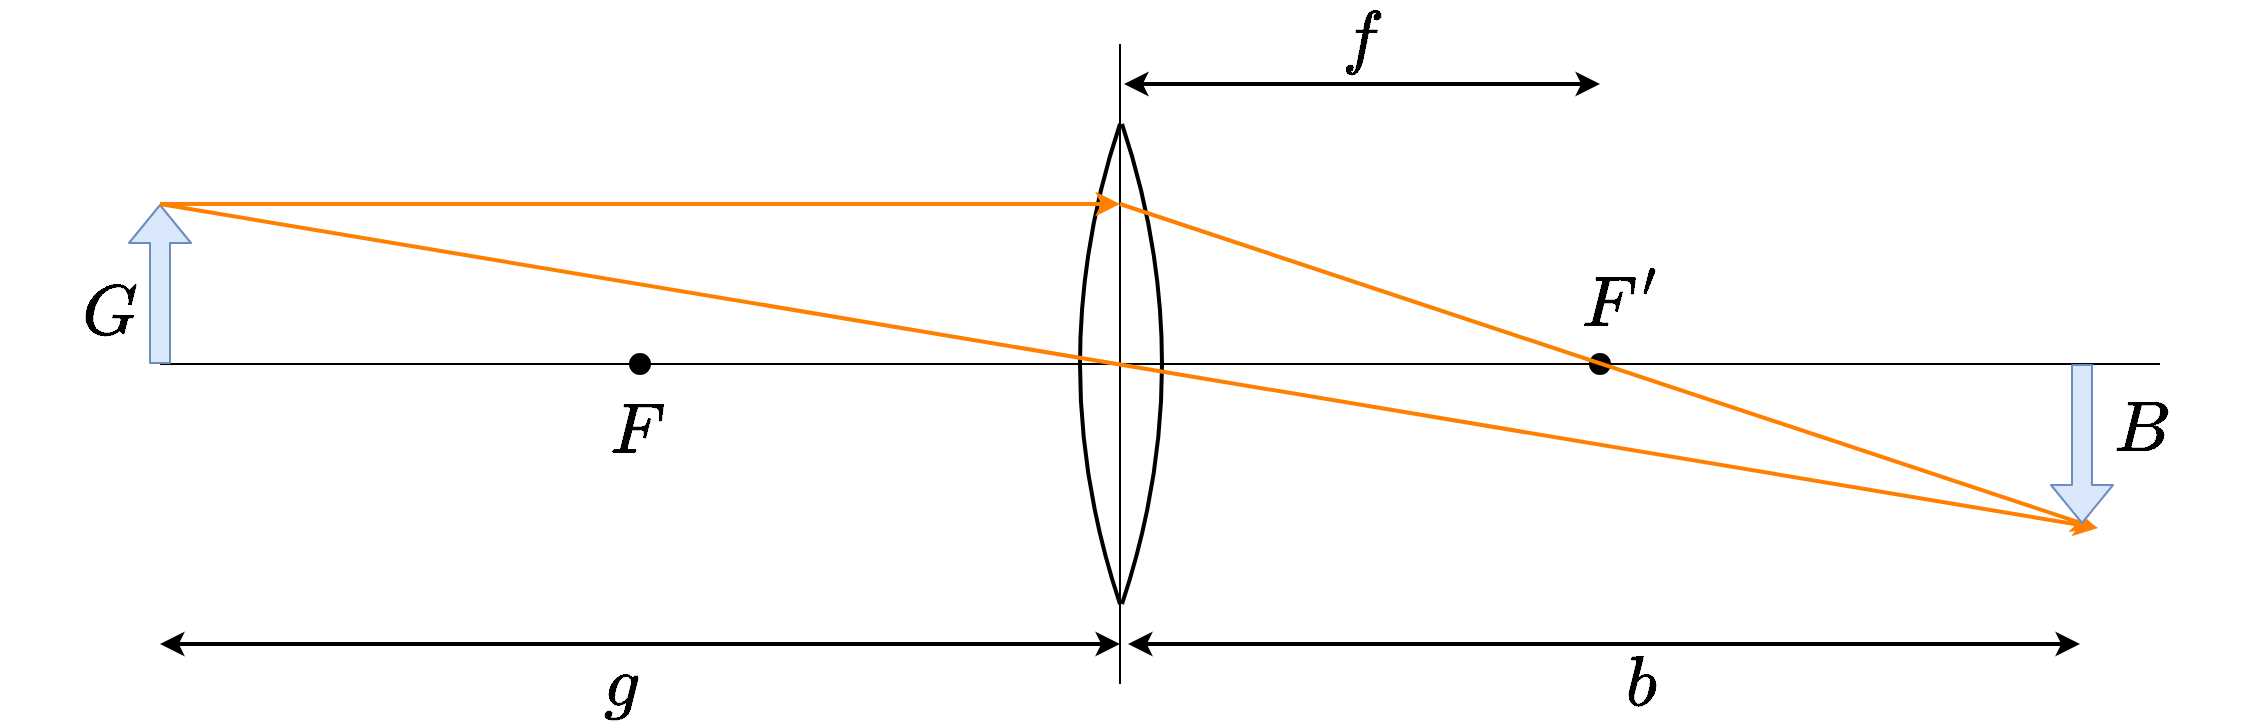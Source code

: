 <mxfile version="17.2.4" type="device"><diagram id="yk_YAQknOWm1ucxQ0pP4" name="Seite-1"><mxGraphModel dx="1845" dy="676" grid="1" gridSize="10" guides="1" tooltips="1" connect="1" arrows="1" fold="1" page="1" pageScale="1" pageWidth="827" pageHeight="1169" math="1" shadow="0"><root><mxCell id="0"/><mxCell id="1" parent="0"/><mxCell id="UqjRuf2m8yZzdRzJUsoR-1" value="" style="endArrow=none;html=1;curved=1;strokeWidth=2;" edge="1" parent="1"><mxGeometry width="50" height="50" relative="1" as="geometry"><mxPoint x="400" y="480" as="sourcePoint"/><mxPoint x="400" y="240" as="targetPoint"/><Array as="points"><mxPoint x="360" y="360"/></Array></mxGeometry></mxCell><mxCell id="UqjRuf2m8yZzdRzJUsoR-2" value="" style="endArrow=none;html=1;curved=1;strokeWidth=2;" edge="1" parent="1"><mxGeometry width="50" height="50" relative="1" as="geometry"><mxPoint x="401" y="240" as="sourcePoint"/><mxPoint x="401" y="480" as="targetPoint"/><Array as="points"><mxPoint x="441" y="360"/></Array></mxGeometry></mxCell><mxCell id="UqjRuf2m8yZzdRzJUsoR-3" value="" style="endArrow=none;html=1;strokeWidth=1;curved=1;" edge="1" parent="1"><mxGeometry width="50" height="50" relative="1" as="geometry"><mxPoint x="400" y="520" as="sourcePoint"/><mxPoint x="400" y="200" as="targetPoint"/></mxGeometry></mxCell><mxCell id="UqjRuf2m8yZzdRzJUsoR-4" value="" style="endArrow=none;html=1;strokeWidth=1;curved=1;startArrow=none;" edge="1" parent="1" source="UqjRuf2m8yZzdRzJUsoR-5"><mxGeometry width="50" height="50" relative="1" as="geometry"><mxPoint x="-80" y="360" as="sourcePoint"/><mxPoint x="920" y="360" as="targetPoint"/></mxGeometry></mxCell><mxCell id="UqjRuf2m8yZzdRzJUsoR-5" value="" style="ellipse;whiteSpace=wrap;html=1;aspect=fixed;fillColor=#000000;" vertex="1" parent="1"><mxGeometry x="635" y="355" width="10" height="10" as="geometry"/></mxCell><mxCell id="UqjRuf2m8yZzdRzJUsoR-6" value="" style="endArrow=none;html=1;strokeWidth=1;curved=1;startArrow=none;" edge="1" parent="1" source="UqjRuf2m8yZzdRzJUsoR-7" target="UqjRuf2m8yZzdRzJUsoR-5"><mxGeometry width="50" height="50" relative="1" as="geometry"><mxPoint x="-80" y="360" as="sourcePoint"/><mxPoint x="920" y="360" as="targetPoint"/></mxGeometry></mxCell><mxCell id="UqjRuf2m8yZzdRzJUsoR-7" value="" style="ellipse;whiteSpace=wrap;html=1;aspect=fixed;fillColor=#000000;" vertex="1" parent="1"><mxGeometry x="155" y="355" width="10" height="10" as="geometry"/></mxCell><mxCell id="UqjRuf2m8yZzdRzJUsoR-8" value="" style="endArrow=none;html=1;strokeWidth=1;curved=1;" edge="1" parent="1" target="UqjRuf2m8yZzdRzJUsoR-7"><mxGeometry width="50" height="50" relative="1" as="geometry"><mxPoint x="-80" y="360" as="sourcePoint"/><mxPoint x="635" y="360" as="targetPoint"/></mxGeometry></mxCell><mxCell id="UqjRuf2m8yZzdRzJUsoR-9" value="$$F$$" style="text;html=1;resizable=0;autosize=1;align=center;verticalAlign=middle;points=[];fillColor=none;strokeColor=none;rounded=0;fontSize=30;" vertex="1" parent="1"><mxGeometry x="108" y="374" width="100" height="40" as="geometry"/></mxCell><mxCell id="UqjRuf2m8yZzdRzJUsoR-10" value="$$F^\prime$$" style="text;html=1;resizable=0;autosize=1;align=center;verticalAlign=middle;points=[];fillColor=none;strokeColor=none;rounded=0;fontSize=30;" vertex="1" parent="1"><mxGeometry x="550" y="310" width="200" height="40" as="geometry"/></mxCell><mxCell id="UqjRuf2m8yZzdRzJUsoR-11" value="" style="shape=flexArrow;endArrow=classic;html=1;fontSize=30;strokeWidth=1;curved=1;fillColor=#dae8fc;strokeColor=#6c8ebf;" edge="1" parent="1"><mxGeometry width="50" height="50" relative="1" as="geometry"><mxPoint x="-80" y="360" as="sourcePoint"/><mxPoint x="-80" y="280" as="targetPoint"/></mxGeometry></mxCell><mxCell id="UqjRuf2m8yZzdRzJUsoR-12" value="" style="endArrow=classic;html=1;fontSize=30;strokeWidth=2;curved=1;strokeColor=#FF8000;" edge="1" parent="1"><mxGeometry width="50" height="50" relative="1" as="geometry"><mxPoint x="-80" y="280" as="sourcePoint"/><mxPoint x="889" y="442" as="targetPoint"/></mxGeometry></mxCell><mxCell id="UqjRuf2m8yZzdRzJUsoR-13" value="" style="endArrow=classic;html=1;fontSize=30;strokeWidth=2;curved=1;strokeColor=#FF8000;" edge="1" parent="1"><mxGeometry width="50" height="50" relative="1" as="geometry"><mxPoint x="-80" y="280" as="sourcePoint"/><mxPoint x="400" y="280" as="targetPoint"/></mxGeometry></mxCell><mxCell id="UqjRuf2m8yZzdRzJUsoR-14" value="" style="endArrow=classic;html=1;fontSize=30;strokeWidth=2;curved=1;strokeColor=#FF8000;" edge="1" parent="1"><mxGeometry width="50" height="50" relative="1" as="geometry"><mxPoint x="400" y="280" as="sourcePoint"/><mxPoint x="888" y="442" as="targetPoint"/></mxGeometry></mxCell><mxCell id="UqjRuf2m8yZzdRzJUsoR-16" value="" style="shape=flexArrow;endArrow=classic;html=1;fontSize=30;strokeWidth=1;curved=1;fillColor=#dae8fc;strokeColor=#6c8ebf;" edge="1" parent="1"><mxGeometry width="50" height="50" relative="1" as="geometry"><mxPoint x="881" y="360" as="sourcePoint"/><mxPoint x="881" y="440" as="targetPoint"/></mxGeometry></mxCell><mxCell id="UqjRuf2m8yZzdRzJUsoR-17" value="" style="endArrow=classic;startArrow=classic;html=1;fontSize=30;strokeColor=#000000;strokeWidth=2;curved=1;" edge="1" parent="1"><mxGeometry width="50" height="50" relative="1" as="geometry"><mxPoint x="400" y="500" as="sourcePoint"/><mxPoint x="-80" y="500" as="targetPoint"/></mxGeometry></mxCell><mxCell id="UqjRuf2m8yZzdRzJUsoR-18" value="$$g$$" style="text;html=1;resizable=0;autosize=1;align=center;verticalAlign=middle;points=[];fillColor=none;strokeColor=none;rounded=0;fontSize=30;" vertex="1" parent="1"><mxGeometry x="100" y="500" width="100" height="40" as="geometry"/></mxCell><mxCell id="UqjRuf2m8yZzdRzJUsoR-19" value="" style="endArrow=classic;startArrow=classic;html=1;fontSize=30;strokeColor=#000000;strokeWidth=2;curved=1;" edge="1" parent="1"><mxGeometry width="50" height="50" relative="1" as="geometry"><mxPoint x="880" y="500" as="sourcePoint"/><mxPoint x="404" y="500" as="targetPoint"/></mxGeometry></mxCell><mxCell id="UqjRuf2m8yZzdRzJUsoR-20" value="$$b$$" style="text;html=1;resizable=0;autosize=1;align=center;verticalAlign=middle;points=[];fillColor=none;strokeColor=none;rounded=0;fontSize=30;" vertex="1" parent="1"><mxGeometry x="610" y="500" width="100" height="40" as="geometry"/></mxCell><mxCell id="UqjRuf2m8yZzdRzJUsoR-21" value="$$G$$" style="text;html=1;resizable=0;autosize=1;align=center;verticalAlign=middle;points=[];fillColor=none;strokeColor=none;rounded=0;fontSize=30;" vertex="1" parent="1"><mxGeometry x="-160" y="315" width="110" height="40" as="geometry"/></mxCell><mxCell id="UqjRuf2m8yZzdRzJUsoR-22" value="$$B$$" style="text;html=1;resizable=0;autosize=1;align=center;verticalAlign=middle;points=[];fillColor=none;strokeColor=none;rounded=0;fontSize=30;" vertex="1" parent="1"><mxGeometry x="860" y="373" width="100" height="40" as="geometry"/></mxCell><mxCell id="UqjRuf2m8yZzdRzJUsoR-23" value="" style="endArrow=classic;startArrow=classic;html=1;fontSize=30;strokeColor=#000000;strokeWidth=2;curved=1;" edge="1" parent="1"><mxGeometry width="50" height="50" relative="1" as="geometry"><mxPoint x="640" y="220" as="sourcePoint"/><mxPoint x="402" y="220" as="targetPoint"/></mxGeometry></mxCell><mxCell id="UqjRuf2m8yZzdRzJUsoR-24" value="$$f$$" style="text;html=1;resizable=0;autosize=1;align=center;verticalAlign=middle;points=[];fillColor=none;strokeColor=none;rounded=0;fontSize=30;" vertex="1" parent="1"><mxGeometry x="475" y="178" width="90" height="40" as="geometry"/></mxCell></root></mxGraphModel></diagram></mxfile>